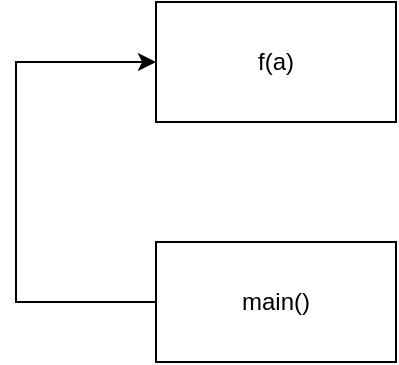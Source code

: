 <mxfile version="13.9.9" type="device"><diagram id="JvGhI23uGhDR_rPw5tnO" name="Page-1"><mxGraphModel dx="1038" dy="607" grid="1" gridSize="10" guides="1" tooltips="1" connect="1" arrows="1" fold="1" page="1" pageScale="1" pageWidth="850" pageHeight="1100" math="0" shadow="0"><root><mxCell id="0"/><mxCell id="1" parent="0"/><mxCell id="otCZZSdXSbrkB0gNaRig-3" style="edgeStyle=orthogonalEdgeStyle;rounded=0;orthogonalLoop=1;jettySize=auto;html=1;exitX=0;exitY=0.5;exitDx=0;exitDy=0;entryX=0;entryY=0.5;entryDx=0;entryDy=0;" edge="1" parent="1" source="otCZZSdXSbrkB0gNaRig-1" target="otCZZSdXSbrkB0gNaRig-2"><mxGeometry relative="1" as="geometry"><Array as="points"><mxPoint x="280" y="270"/><mxPoint x="280" y="150"/></Array></mxGeometry></mxCell><mxCell id="otCZZSdXSbrkB0gNaRig-1" value="main()" style="rounded=0;whiteSpace=wrap;html=1;" vertex="1" parent="1"><mxGeometry x="350" y="240" width="120" height="60" as="geometry"/></mxCell><mxCell id="otCZZSdXSbrkB0gNaRig-2" value="f(a)" style="rounded=0;whiteSpace=wrap;html=1;" vertex="1" parent="1"><mxGeometry x="350" y="120" width="120" height="60" as="geometry"/></mxCell></root></mxGraphModel></diagram></mxfile>